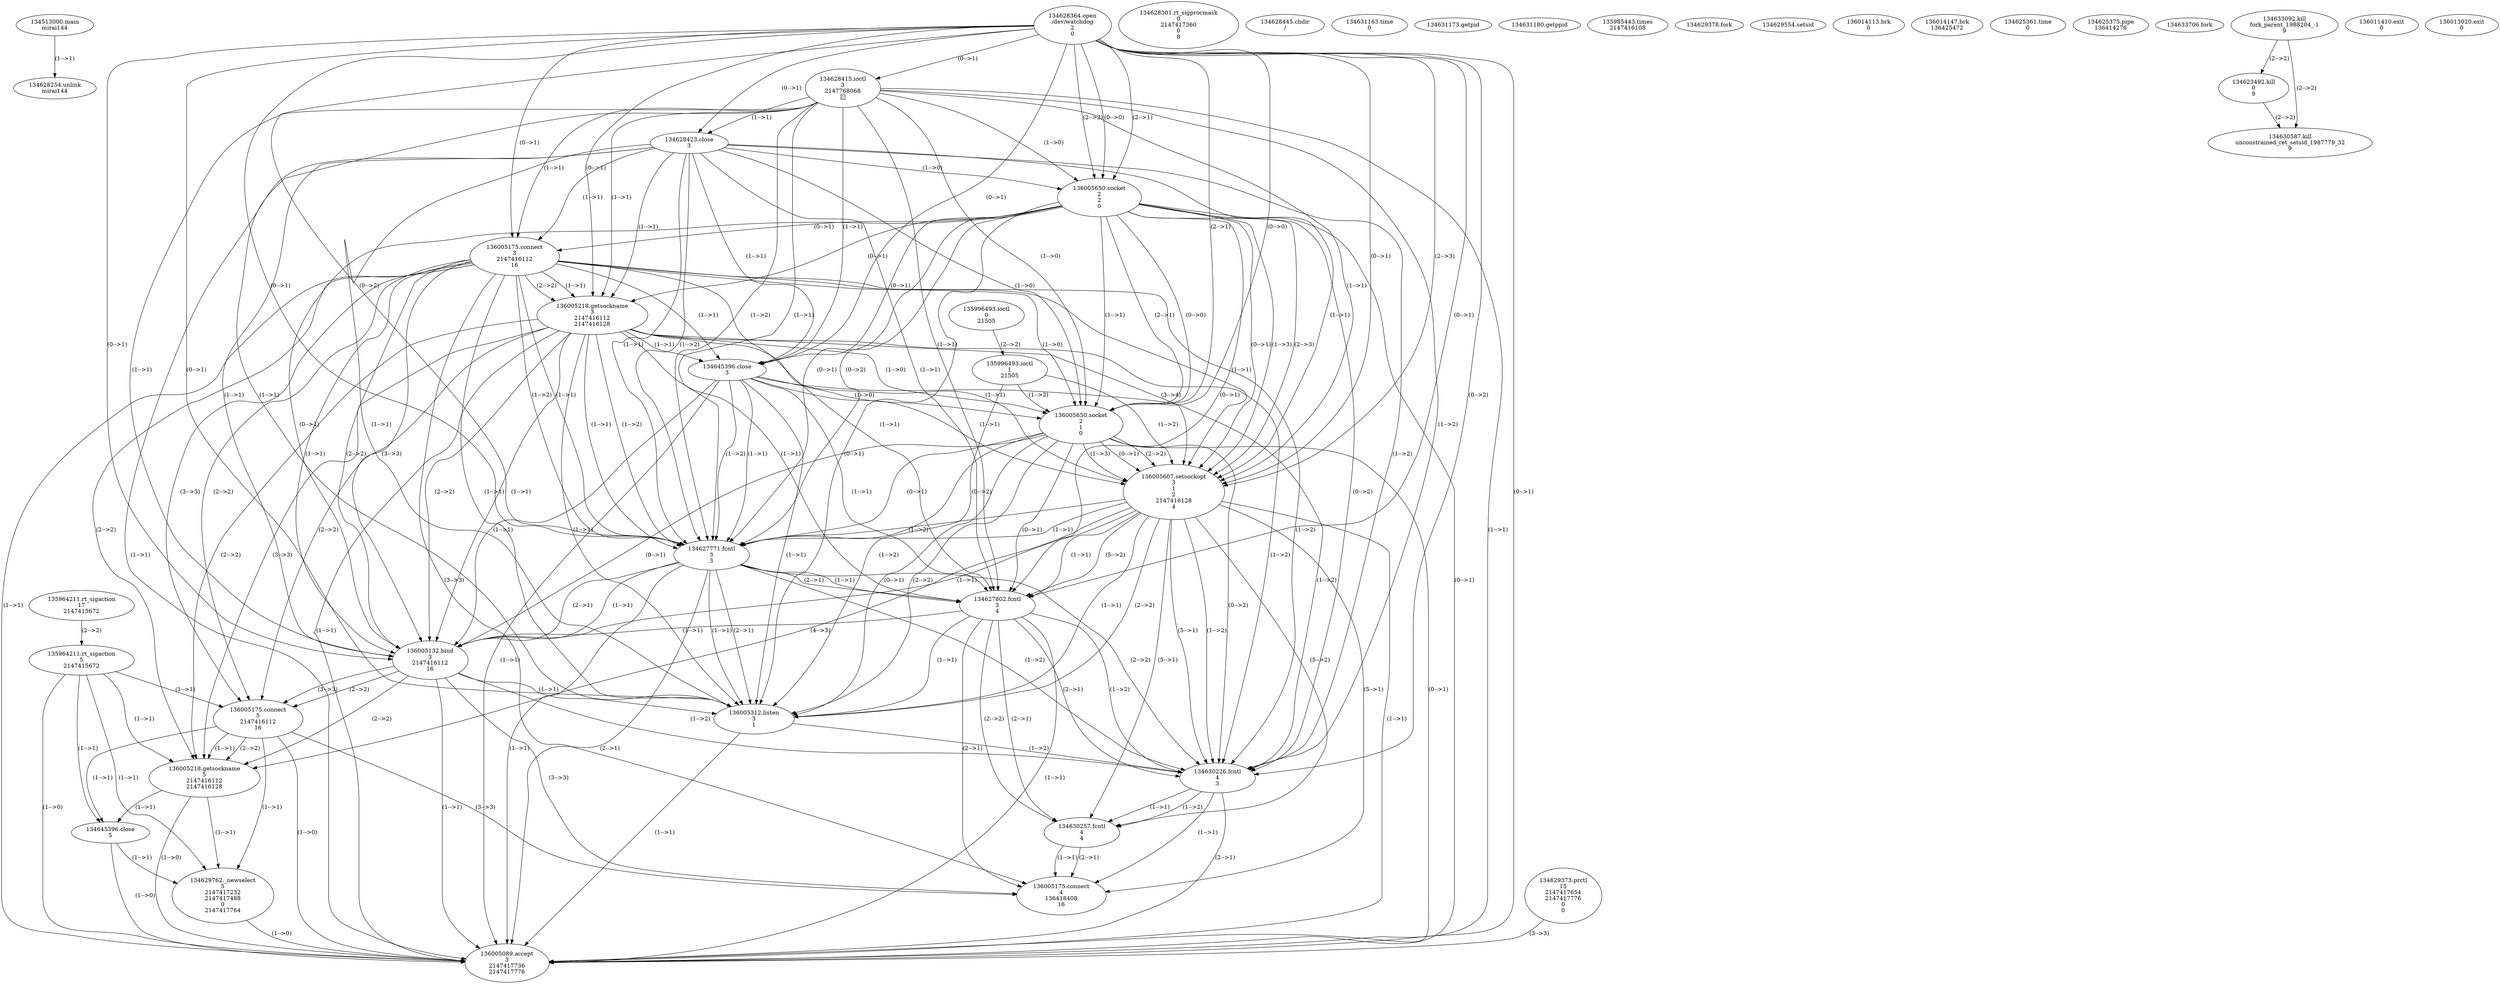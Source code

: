 // Global SCDG with merge call
digraph {
	0 [label="134513000.main
mirai144"]
	1 [label="135996493.ioctl
0
21505
"]
	2 [label="135996493.ioctl
1
21505
"]
	1 -> 2 [label="(2-->2)"]
	3 [label="134628254.unlink
mirai144"]
	0 -> 3 [label="(1-->1)"]
	4 [label="134628301.rt_sigprocmask
0
2147417360
0
8"]
	5 [label="135964211.rt_sigaction
17
2147415672"]
	6 [label="135964211.rt_sigaction
5
2147415672"]
	5 -> 6 [label="(2-->2)"]
	7 [label="134628364.open
/dev/watchdog
2
0"]
	8 [label="134628415.ioctl
3
2147768068
"]
	7 -> 8 [label="(0-->1)"]
	9 [label="134628423.close
3"]
	7 -> 9 [label="(0-->1)"]
	8 -> 9 [label="(1-->1)"]
	10 [label="134628445.chdir
/"]
	11 [label="136005650.socket
2
2
0"]
	7 -> 11 [label="(2-->1)"]
	7 -> 11 [label="(2-->2)"]
	7 -> 11 [label="(0-->0)"]
	8 -> 11 [label="(1-->0)"]
	9 -> 11 [label="(1-->0)"]
	12 [label="136005175.connect
3
2147416112
16"]
	7 -> 12 [label="(0-->1)"]
	8 -> 12 [label="(1-->1)"]
	9 -> 12 [label="(1-->1)"]
	11 -> 12 [label="(0-->1)"]
	13 [label="136005218.getsockname
3
2147416112
2147416128"]
	7 -> 13 [label="(0-->1)"]
	8 -> 13 [label="(1-->1)"]
	9 -> 13 [label="(1-->1)"]
	11 -> 13 [label="(0-->1)"]
	12 -> 13 [label="(1-->1)"]
	12 -> 13 [label="(2-->2)"]
	14 [label="134645396.close
3"]
	7 -> 14 [label="(0-->1)"]
	8 -> 14 [label="(1-->1)"]
	9 -> 14 [label="(1-->1)"]
	11 -> 14 [label="(0-->1)"]
	12 -> 14 [label="(1-->1)"]
	13 -> 14 [label="(1-->1)"]
	15 [label="136005650.socket
2
1
0"]
	7 -> 15 [label="(2-->1)"]
	11 -> 15 [label="(1-->1)"]
	11 -> 15 [label="(2-->1)"]
	2 -> 15 [label="(1-->2)"]
	7 -> 15 [label="(0-->0)"]
	8 -> 15 [label="(1-->0)"]
	9 -> 15 [label="(1-->0)"]
	11 -> 15 [label="(0-->0)"]
	12 -> 15 [label="(1-->0)"]
	13 -> 15 [label="(1-->0)"]
	14 -> 15 [label="(1-->0)"]
	16 [label="136005607.setsockopt
3
1
2
2147416128
4"]
	7 -> 16 [label="(0-->1)"]
	8 -> 16 [label="(1-->1)"]
	9 -> 16 [label="(1-->1)"]
	11 -> 16 [label="(0-->1)"]
	12 -> 16 [label="(1-->1)"]
	13 -> 16 [label="(1-->1)"]
	14 -> 16 [label="(1-->1)"]
	15 -> 16 [label="(0-->1)"]
	2 -> 16 [label="(1-->2)"]
	15 -> 16 [label="(2-->2)"]
	7 -> 16 [label="(2-->3)"]
	11 -> 16 [label="(1-->3)"]
	11 -> 16 [label="(2-->3)"]
	15 -> 16 [label="(1-->3)"]
	13 -> 16 [label="(3-->4)"]
	17 [label="134627771.fcntl
3
3"]
	7 -> 17 [label="(0-->1)"]
	8 -> 17 [label="(1-->1)"]
	9 -> 17 [label="(1-->1)"]
	11 -> 17 [label="(0-->1)"]
	12 -> 17 [label="(1-->1)"]
	13 -> 17 [label="(1-->1)"]
	14 -> 17 [label="(1-->1)"]
	15 -> 17 [label="(0-->1)"]
	16 -> 17 [label="(1-->1)"]
	7 -> 17 [label="(0-->2)"]
	8 -> 17 [label="(1-->2)"]
	9 -> 17 [label="(1-->2)"]
	11 -> 17 [label="(0-->2)"]
	12 -> 17 [label="(1-->2)"]
	13 -> 17 [label="(1-->2)"]
	14 -> 17 [label="(1-->2)"]
	15 -> 17 [label="(0-->2)"]
	16 -> 17 [label="(1-->2)"]
	18 [label="134627802.fcntl
3
4"]
	7 -> 18 [label="(0-->1)"]
	8 -> 18 [label="(1-->1)"]
	9 -> 18 [label="(1-->1)"]
	11 -> 18 [label="(0-->1)"]
	12 -> 18 [label="(1-->1)"]
	13 -> 18 [label="(1-->1)"]
	14 -> 18 [label="(1-->1)"]
	15 -> 18 [label="(0-->1)"]
	16 -> 18 [label="(1-->1)"]
	17 -> 18 [label="(1-->1)"]
	17 -> 18 [label="(2-->1)"]
	16 -> 18 [label="(5-->2)"]
	19 [label="136005132.bind
3
2147416112
16"]
	7 -> 19 [label="(0-->1)"]
	8 -> 19 [label="(1-->1)"]
	9 -> 19 [label="(1-->1)"]
	11 -> 19 [label="(0-->1)"]
	12 -> 19 [label="(1-->1)"]
	13 -> 19 [label="(1-->1)"]
	14 -> 19 [label="(1-->1)"]
	15 -> 19 [label="(0-->1)"]
	16 -> 19 [label="(1-->1)"]
	17 -> 19 [label="(1-->1)"]
	17 -> 19 [label="(2-->1)"]
	18 -> 19 [label="(1-->1)"]
	12 -> 19 [label="(2-->2)"]
	13 -> 19 [label="(2-->2)"]
	12 -> 19 [label="(3-->3)"]
	20 [label="136005312.listen
3
1"]
	7 -> 20 [label="(0-->1)"]
	8 -> 20 [label="(1-->1)"]
	9 -> 20 [label="(1-->1)"]
	11 -> 20 [label="(0-->1)"]
	12 -> 20 [label="(1-->1)"]
	13 -> 20 [label="(1-->1)"]
	14 -> 20 [label="(1-->1)"]
	15 -> 20 [label="(0-->1)"]
	16 -> 20 [label="(1-->1)"]
	17 -> 20 [label="(1-->1)"]
	17 -> 20 [label="(2-->1)"]
	18 -> 20 [label="(1-->1)"]
	19 -> 20 [label="(1-->1)"]
	2 -> 20 [label="(1-->2)"]
	15 -> 20 [label="(2-->2)"]
	16 -> 20 [label="(2-->2)"]
	21 [label="134631163.time
0"]
	22 [label="134631173.getpid
"]
	23 [label="134631180.getppid
"]
	24 [label="135985443.times
2147416108"]
	25 [label="134629373.prctl
15
2147417654
2147417776
0
0"]
	26 [label="134629378.fork
"]
	27 [label="134629554.setsid
"]
	28 [label="136014113.brk
0"]
	29 [label="136014147.brk
136425472"]
	30 [label="134625361.time
0"]
	31 [label="134625375.pipe
136414276"]
	32 [label="134633706.fork
"]
	33 [label="134630226.fcntl
4
3"]
	16 -> 33 [label="(5-->1)"]
	18 -> 33 [label="(2-->1)"]
	7 -> 33 [label="(0-->2)"]
	8 -> 33 [label="(1-->2)"]
	9 -> 33 [label="(1-->2)"]
	11 -> 33 [label="(0-->2)"]
	12 -> 33 [label="(1-->2)"]
	13 -> 33 [label="(1-->2)"]
	14 -> 33 [label="(1-->2)"]
	15 -> 33 [label="(0-->2)"]
	16 -> 33 [label="(1-->2)"]
	17 -> 33 [label="(1-->2)"]
	17 -> 33 [label="(2-->2)"]
	18 -> 33 [label="(1-->2)"]
	19 -> 33 [label="(1-->2)"]
	20 -> 33 [label="(1-->2)"]
	34 [label="134630257.fcntl
4
4"]
	16 -> 34 [label="(5-->1)"]
	18 -> 34 [label="(2-->1)"]
	33 -> 34 [label="(1-->1)"]
	16 -> 34 [label="(5-->2)"]
	18 -> 34 [label="(2-->2)"]
	33 -> 34 [label="(1-->2)"]
	35 [label="136005175.connect
5
2147416112
16"]
	6 -> 35 [label="(1-->1)"]
	12 -> 35 [label="(2-->2)"]
	13 -> 35 [label="(2-->2)"]
	19 -> 35 [label="(2-->2)"]
	12 -> 35 [label="(3-->3)"]
	19 -> 35 [label="(3-->3)"]
	36 [label="136005218.getsockname
5
2147416112
2147416128"]
	6 -> 36 [label="(1-->1)"]
	35 -> 36 [label="(1-->1)"]
	12 -> 36 [label="(2-->2)"]
	13 -> 36 [label="(2-->2)"]
	19 -> 36 [label="(2-->2)"]
	35 -> 36 [label="(2-->2)"]
	13 -> 36 [label="(3-->3)"]
	16 -> 36 [label="(4-->3)"]
	37 [label="134645396.close
5"]
	6 -> 37 [label="(1-->1)"]
	35 -> 37 [label="(1-->1)"]
	36 -> 37 [label="(1-->1)"]
	38 [label="136005175.connect
4
136418408
16"]
	16 -> 38 [label="(5-->1)"]
	18 -> 38 [label="(2-->1)"]
	33 -> 38 [label="(1-->1)"]
	34 -> 38 [label="(1-->1)"]
	34 -> 38 [label="(2-->1)"]
	12 -> 38 [label="(3-->3)"]
	19 -> 38 [label="(3-->3)"]
	35 -> 38 [label="(3-->3)"]
	39 [label="134629762._newselect
5
2147417232
2147417488
0
2147417764"]
	6 -> 39 [label="(1-->1)"]
	35 -> 39 [label="(1-->1)"]
	36 -> 39 [label="(1-->1)"]
	37 -> 39 [label="(1-->1)"]
	40 [label="136005089.accept
3
2147417736
2147417776"]
	7 -> 40 [label="(0-->1)"]
	8 -> 40 [label="(1-->1)"]
	9 -> 40 [label="(1-->1)"]
	11 -> 40 [label="(0-->1)"]
	12 -> 40 [label="(1-->1)"]
	13 -> 40 [label="(1-->1)"]
	14 -> 40 [label="(1-->1)"]
	15 -> 40 [label="(0-->1)"]
	16 -> 40 [label="(1-->1)"]
	17 -> 40 [label="(1-->1)"]
	17 -> 40 [label="(2-->1)"]
	18 -> 40 [label="(1-->1)"]
	19 -> 40 [label="(1-->1)"]
	20 -> 40 [label="(1-->1)"]
	33 -> 40 [label="(2-->1)"]
	25 -> 40 [label="(3-->3)"]
	6 -> 40 [label="(1-->0)"]
	35 -> 40 [label="(1-->0)"]
	36 -> 40 [label="(1-->0)"]
	37 -> 40 [label="(1-->0)"]
	39 -> 40 [label="(1-->0)"]
	41 [label="134633092.kill
fork_parent_1988204_-1
9"]
	42 [label="134623492.kill
0
9"]
	41 -> 42 [label="(2-->2)"]
	43 [label="134630587.kill
unconstrained_ret_setsid_1987779_32
9"]
	41 -> 43 [label="(2-->2)"]
	42 -> 43 [label="(2-->2)"]
	44 [label="136011410.exit
0"]
	45 [label="136013020.exit
0"]
}
